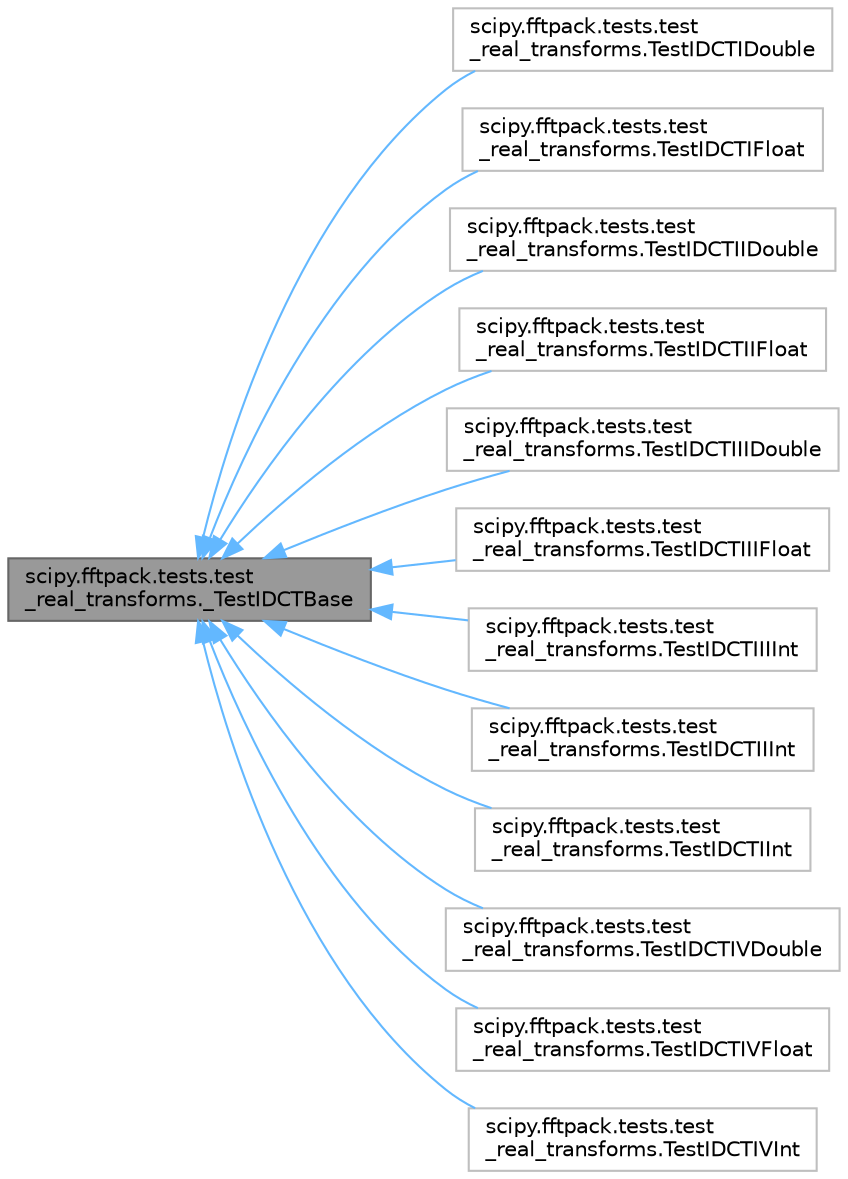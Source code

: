 digraph "scipy.fftpack.tests.test_real_transforms._TestIDCTBase"
{
 // LATEX_PDF_SIZE
  bgcolor="transparent";
  edge [fontname=Helvetica,fontsize=10,labelfontname=Helvetica,labelfontsize=10];
  node [fontname=Helvetica,fontsize=10,shape=box,height=0.2,width=0.4];
  rankdir="LR";
  Node1 [id="Node000001",label="scipy.fftpack.tests.test\l_real_transforms._TestIDCTBase",height=0.2,width=0.4,color="gray40", fillcolor="grey60", style="filled", fontcolor="black",tooltip=" "];
  Node1 -> Node2 [id="edge1_Node000001_Node000002",dir="back",color="steelblue1",style="solid",tooltip=" "];
  Node2 [id="Node000002",label="scipy.fftpack.tests.test\l_real_transforms.TestIDCTIDouble",height=0.2,width=0.4,color="grey75", fillcolor="white", style="filled",URL="$d2/de3/classscipy_1_1fftpack_1_1tests_1_1test__real__transforms_1_1TestIDCTIDouble.html",tooltip=" "];
  Node1 -> Node3 [id="edge2_Node000001_Node000003",dir="back",color="steelblue1",style="solid",tooltip=" "];
  Node3 [id="Node000003",label="scipy.fftpack.tests.test\l_real_transforms.TestIDCTIFloat",height=0.2,width=0.4,color="grey75", fillcolor="white", style="filled",URL="$d4/d71/classscipy_1_1fftpack_1_1tests_1_1test__real__transforms_1_1TestIDCTIFloat.html",tooltip=" "];
  Node1 -> Node4 [id="edge3_Node000001_Node000004",dir="back",color="steelblue1",style="solid",tooltip=" "];
  Node4 [id="Node000004",label="scipy.fftpack.tests.test\l_real_transforms.TestIDCTIIDouble",height=0.2,width=0.4,color="grey75", fillcolor="white", style="filled",URL="$d2/d21/classscipy_1_1fftpack_1_1tests_1_1test__real__transforms_1_1TestIDCTIIDouble.html",tooltip=" "];
  Node1 -> Node5 [id="edge4_Node000001_Node000005",dir="back",color="steelblue1",style="solid",tooltip=" "];
  Node5 [id="Node000005",label="scipy.fftpack.tests.test\l_real_transforms.TestIDCTIIFloat",height=0.2,width=0.4,color="grey75", fillcolor="white", style="filled",URL="$d3/dde/classscipy_1_1fftpack_1_1tests_1_1test__real__transforms_1_1TestIDCTIIFloat.html",tooltip=" "];
  Node1 -> Node6 [id="edge5_Node000001_Node000006",dir="back",color="steelblue1",style="solid",tooltip=" "];
  Node6 [id="Node000006",label="scipy.fftpack.tests.test\l_real_transforms.TestIDCTIIIDouble",height=0.2,width=0.4,color="grey75", fillcolor="white", style="filled",URL="$df/d44/classscipy_1_1fftpack_1_1tests_1_1test__real__transforms_1_1TestIDCTIIIDouble.html",tooltip=" "];
  Node1 -> Node7 [id="edge6_Node000001_Node000007",dir="back",color="steelblue1",style="solid",tooltip=" "];
  Node7 [id="Node000007",label="scipy.fftpack.tests.test\l_real_transforms.TestIDCTIIIFloat",height=0.2,width=0.4,color="grey75", fillcolor="white", style="filled",URL="$de/d89/classscipy_1_1fftpack_1_1tests_1_1test__real__transforms_1_1TestIDCTIIIFloat.html",tooltip=" "];
  Node1 -> Node8 [id="edge7_Node000001_Node000008",dir="back",color="steelblue1",style="solid",tooltip=" "];
  Node8 [id="Node000008",label="scipy.fftpack.tests.test\l_real_transforms.TestIDCTIIIInt",height=0.2,width=0.4,color="grey75", fillcolor="white", style="filled",URL="$d8/d25/classscipy_1_1fftpack_1_1tests_1_1test__real__transforms_1_1TestIDCTIIIInt.html",tooltip=" "];
  Node1 -> Node9 [id="edge8_Node000001_Node000009",dir="back",color="steelblue1",style="solid",tooltip=" "];
  Node9 [id="Node000009",label="scipy.fftpack.tests.test\l_real_transforms.TestIDCTIIInt",height=0.2,width=0.4,color="grey75", fillcolor="white", style="filled",URL="$dd/db7/classscipy_1_1fftpack_1_1tests_1_1test__real__transforms_1_1TestIDCTIIInt.html",tooltip=" "];
  Node1 -> Node10 [id="edge9_Node000001_Node000010",dir="back",color="steelblue1",style="solid",tooltip=" "];
  Node10 [id="Node000010",label="scipy.fftpack.tests.test\l_real_transforms.TestIDCTIInt",height=0.2,width=0.4,color="grey75", fillcolor="white", style="filled",URL="$d3/dc0/classscipy_1_1fftpack_1_1tests_1_1test__real__transforms_1_1TestIDCTIInt.html",tooltip=" "];
  Node1 -> Node11 [id="edge10_Node000001_Node000011",dir="back",color="steelblue1",style="solid",tooltip=" "];
  Node11 [id="Node000011",label="scipy.fftpack.tests.test\l_real_transforms.TestIDCTIVDouble",height=0.2,width=0.4,color="grey75", fillcolor="white", style="filled",URL="$dd/d38/classscipy_1_1fftpack_1_1tests_1_1test__real__transforms_1_1TestIDCTIVDouble.html",tooltip=" "];
  Node1 -> Node12 [id="edge11_Node000001_Node000012",dir="back",color="steelblue1",style="solid",tooltip=" "];
  Node12 [id="Node000012",label="scipy.fftpack.tests.test\l_real_transforms.TestIDCTIVFloat",height=0.2,width=0.4,color="grey75", fillcolor="white", style="filled",URL="$d4/d2f/classscipy_1_1fftpack_1_1tests_1_1test__real__transforms_1_1TestIDCTIVFloat.html",tooltip=" "];
  Node1 -> Node13 [id="edge12_Node000001_Node000013",dir="back",color="steelblue1",style="solid",tooltip=" "];
  Node13 [id="Node000013",label="scipy.fftpack.tests.test\l_real_transforms.TestIDCTIVInt",height=0.2,width=0.4,color="grey75", fillcolor="white", style="filled",URL="$d3/d36/classscipy_1_1fftpack_1_1tests_1_1test__real__transforms_1_1TestIDCTIVInt.html",tooltip=" "];
}
